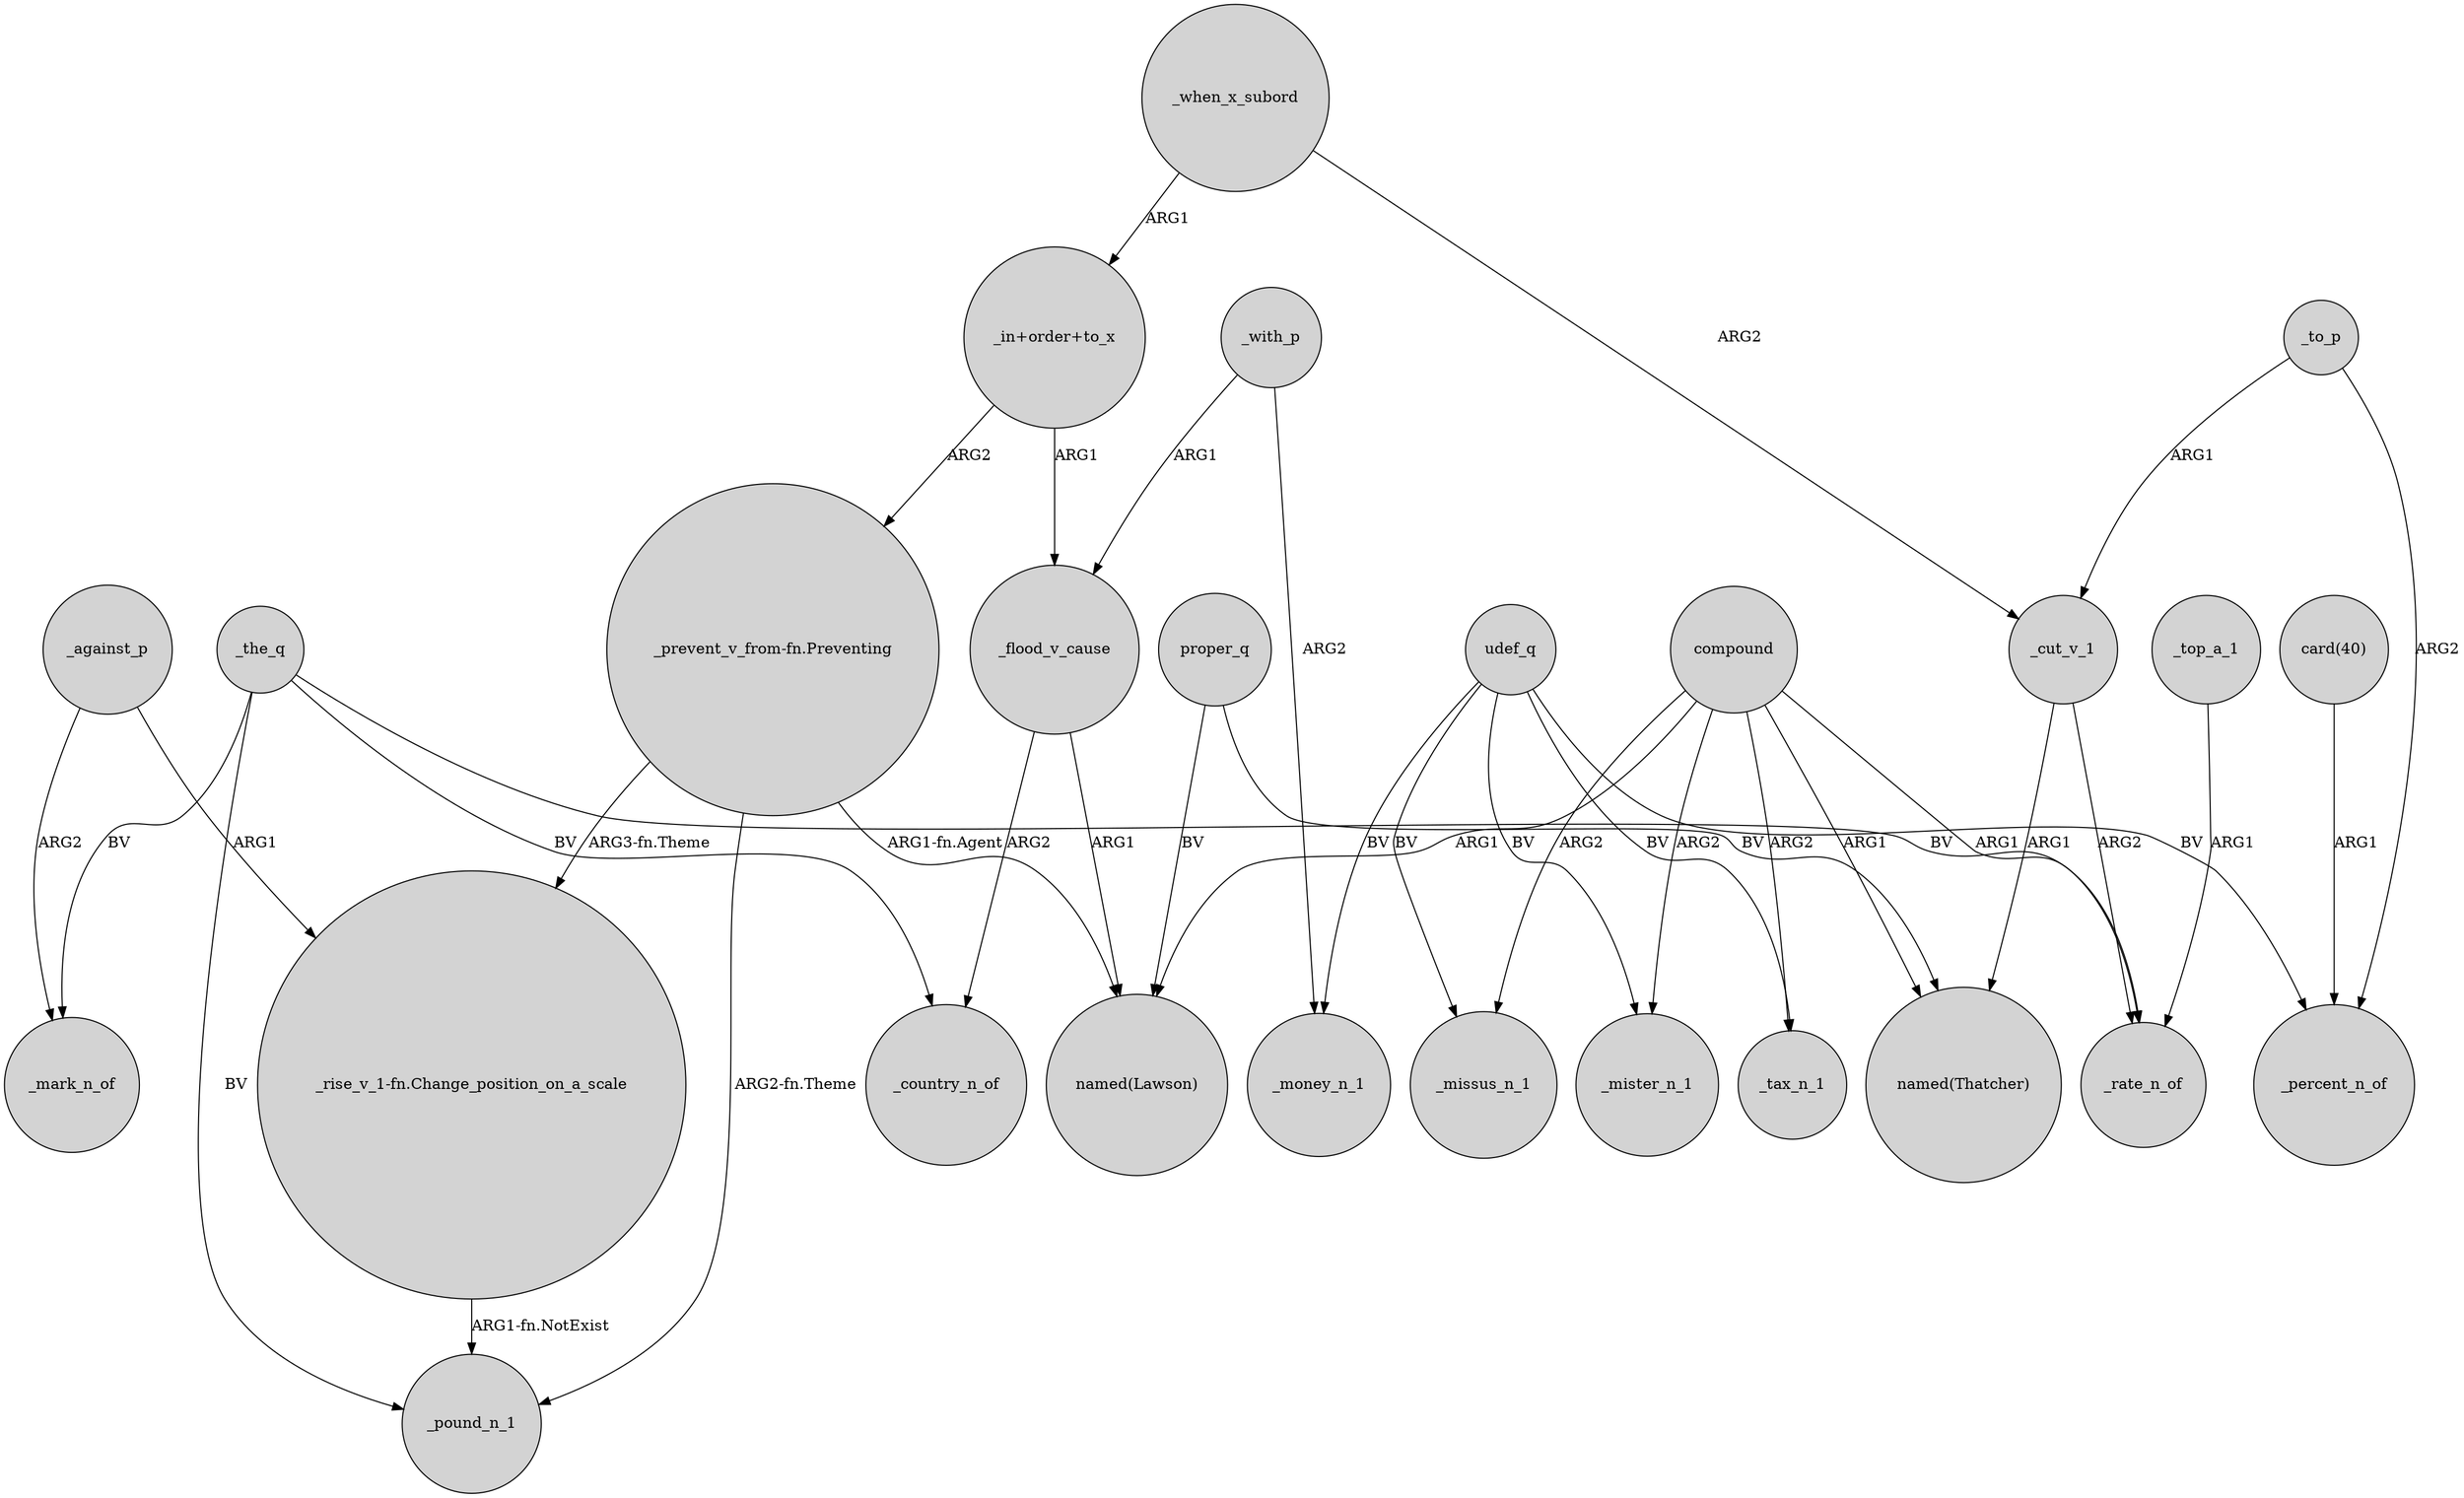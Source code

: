 digraph {
	node [shape=circle style=filled]
	udef_q -> _money_n_1 [label=BV]
	"card(40)" -> _percent_n_of [label=ARG1]
	_the_q -> _pound_n_1 [label=BV]
	compound -> _mister_n_1 [label=ARG2]
	_cut_v_1 -> _rate_n_of [label=ARG2]
	"_prevent_v_from-fn.Preventing" -> _pound_n_1 [label="ARG2-fn.Theme"]
	compound -> _missus_n_1 [label=ARG2]
	compound -> _rate_n_of [label=ARG1]
	_cut_v_1 -> "named(Thatcher)" [label=ARG1]
	udef_q -> _mister_n_1 [label=BV]
	_flood_v_cause -> _country_n_of [label=ARG2]
	udef_q -> _missus_n_1 [label=BV]
	_with_p -> _flood_v_cause [label=ARG1]
	"_rise_v_1-fn.Change_position_on_a_scale" -> _pound_n_1 [label="ARG1-fn.NotExist"]
	_the_q -> _rate_n_of [label=BV]
	_against_p -> "_rise_v_1-fn.Change_position_on_a_scale" [label=ARG1]
	_when_x_subord -> "_in+order+to_x" [label=ARG1]
	_against_p -> _mark_n_of [label=ARG2]
	compound -> "named(Thatcher)" [label=ARG1]
	udef_q -> _tax_n_1 [label=BV]
	_the_q -> _country_n_of [label=BV]
	"_prevent_v_from-fn.Preventing" -> "_rise_v_1-fn.Change_position_on_a_scale" [label="ARG3-fn.Theme"]
	_top_a_1 -> _rate_n_of [label=ARG1]
	compound -> "named(Lawson)" [label=ARG1]
	proper_q -> "named(Lawson)" [label=BV]
	_to_p -> _cut_v_1 [label=ARG1]
	"_in+order+to_x" -> _flood_v_cause [label=ARG1]
	_with_p -> _money_n_1 [label=ARG2]
	_to_p -> _percent_n_of [label=ARG2]
	"_in+order+to_x" -> "_prevent_v_from-fn.Preventing" [label=ARG2]
	udef_q -> _percent_n_of [label=BV]
	compound -> _tax_n_1 [label=ARG2]
	_when_x_subord -> _cut_v_1 [label=ARG2]
	_the_q -> _mark_n_of [label=BV]
	"_prevent_v_from-fn.Preventing" -> "named(Lawson)" [label="ARG1-fn.Agent"]
	proper_q -> "named(Thatcher)" [label=BV]
	_flood_v_cause -> "named(Lawson)" [label=ARG1]
}
